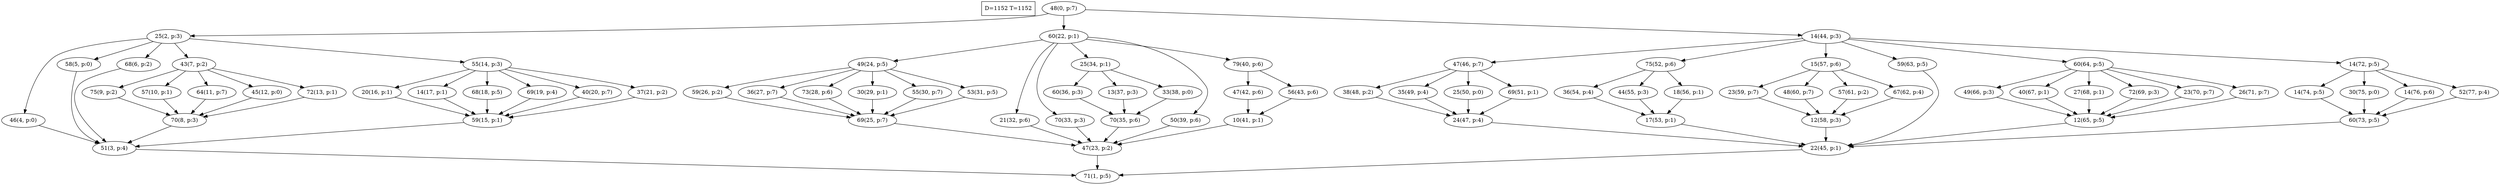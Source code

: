 digraph Task {
i [shape=box, label="D=1152 T=1152"]; 
0 [label="48(0, p:7)"];
1 [label="71(1, p:5)"];
2 [label="25(2, p:3)"];
3 [label="51(3, p:4)"];
4 [label="46(4, p:0)"];
5 [label="58(5, p:0)"];
6 [label="68(6, p:2)"];
7 [label="43(7, p:2)"];
8 [label="70(8, p:3)"];
9 [label="75(9, p:2)"];
10 [label="57(10, p:1)"];
11 [label="64(11, p:7)"];
12 [label="45(12, p:0)"];
13 [label="72(13, p:1)"];
14 [label="55(14, p:3)"];
15 [label="59(15, p:1)"];
16 [label="20(16, p:1)"];
17 [label="14(17, p:1)"];
18 [label="68(18, p:5)"];
19 [label="69(19, p:4)"];
20 [label="40(20, p:7)"];
21 [label="37(21, p:2)"];
22 [label="60(22, p:1)"];
23 [label="47(23, p:2)"];
24 [label="49(24, p:5)"];
25 [label="69(25, p:7)"];
26 [label="59(26, p:2)"];
27 [label="36(27, p:7)"];
28 [label="73(28, p:6)"];
29 [label="30(29, p:1)"];
30 [label="55(30, p:7)"];
31 [label="53(31, p:5)"];
32 [label="21(32, p:6)"];
33 [label="70(33, p:3)"];
34 [label="25(34, p:1)"];
35 [label="70(35, p:6)"];
36 [label="60(36, p:3)"];
37 [label="13(37, p:3)"];
38 [label="33(38, p:0)"];
39 [label="50(39, p:6)"];
40 [label="79(40, p:6)"];
41 [label="10(41, p:1)"];
42 [label="47(42, p:6)"];
43 [label="56(43, p:6)"];
44 [label="14(44, p:3)"];
45 [label="22(45, p:1)"];
46 [label="47(46, p:7)"];
47 [label="24(47, p:4)"];
48 [label="38(48, p:2)"];
49 [label="35(49, p:4)"];
50 [label="25(50, p:0)"];
51 [label="69(51, p:1)"];
52 [label="75(52, p:6)"];
53 [label="17(53, p:1)"];
54 [label="36(54, p:4)"];
55 [label="44(55, p:3)"];
56 [label="18(56, p:1)"];
57 [label="15(57, p:6)"];
58 [label="12(58, p:3)"];
59 [label="23(59, p:7)"];
60 [label="48(60, p:7)"];
61 [label="57(61, p:2)"];
62 [label="67(62, p:4)"];
63 [label="59(63, p:5)"];
64 [label="60(64, p:5)"];
65 [label="12(65, p:5)"];
66 [label="49(66, p:3)"];
67 [label="40(67, p:1)"];
68 [label="27(68, p:1)"];
69 [label="72(69, p:3)"];
70 [label="23(70, p:7)"];
71 [label="26(71, p:7)"];
72 [label="14(72, p:5)"];
73 [label="60(73, p:5)"];
74 [label="14(74, p:5)"];
75 [label="30(75, p:0)"];
76 [label="14(76, p:6)"];
77 [label="52(77, p:4)"];
0 -> 2;
0 -> 22;
0 -> 44;
2 -> 4;
2 -> 5;
2 -> 6;
2 -> 7;
2 -> 14;
3 -> 1;
4 -> 3;
5 -> 3;
6 -> 3;
7 -> 9;
7 -> 10;
7 -> 11;
7 -> 12;
7 -> 13;
8 -> 3;
9 -> 8;
10 -> 8;
11 -> 8;
12 -> 8;
13 -> 8;
14 -> 16;
14 -> 17;
14 -> 18;
14 -> 19;
14 -> 20;
14 -> 21;
15 -> 3;
16 -> 15;
17 -> 15;
18 -> 15;
19 -> 15;
20 -> 15;
21 -> 15;
22 -> 24;
22 -> 32;
22 -> 33;
22 -> 34;
22 -> 39;
22 -> 40;
23 -> 1;
24 -> 26;
24 -> 27;
24 -> 28;
24 -> 29;
24 -> 30;
24 -> 31;
25 -> 23;
26 -> 25;
27 -> 25;
28 -> 25;
29 -> 25;
30 -> 25;
31 -> 25;
32 -> 23;
33 -> 23;
34 -> 36;
34 -> 37;
34 -> 38;
35 -> 23;
36 -> 35;
37 -> 35;
38 -> 35;
39 -> 23;
40 -> 42;
40 -> 43;
41 -> 23;
42 -> 41;
43 -> 41;
44 -> 46;
44 -> 52;
44 -> 57;
44 -> 63;
44 -> 64;
44 -> 72;
45 -> 1;
46 -> 48;
46 -> 49;
46 -> 50;
46 -> 51;
47 -> 45;
48 -> 47;
49 -> 47;
50 -> 47;
51 -> 47;
52 -> 54;
52 -> 55;
52 -> 56;
53 -> 45;
54 -> 53;
55 -> 53;
56 -> 53;
57 -> 59;
57 -> 60;
57 -> 61;
57 -> 62;
58 -> 45;
59 -> 58;
60 -> 58;
61 -> 58;
62 -> 58;
63 -> 45;
64 -> 66;
64 -> 67;
64 -> 68;
64 -> 69;
64 -> 70;
64 -> 71;
65 -> 45;
66 -> 65;
67 -> 65;
68 -> 65;
69 -> 65;
70 -> 65;
71 -> 65;
72 -> 74;
72 -> 75;
72 -> 76;
72 -> 77;
73 -> 45;
74 -> 73;
75 -> 73;
76 -> 73;
77 -> 73;
}
